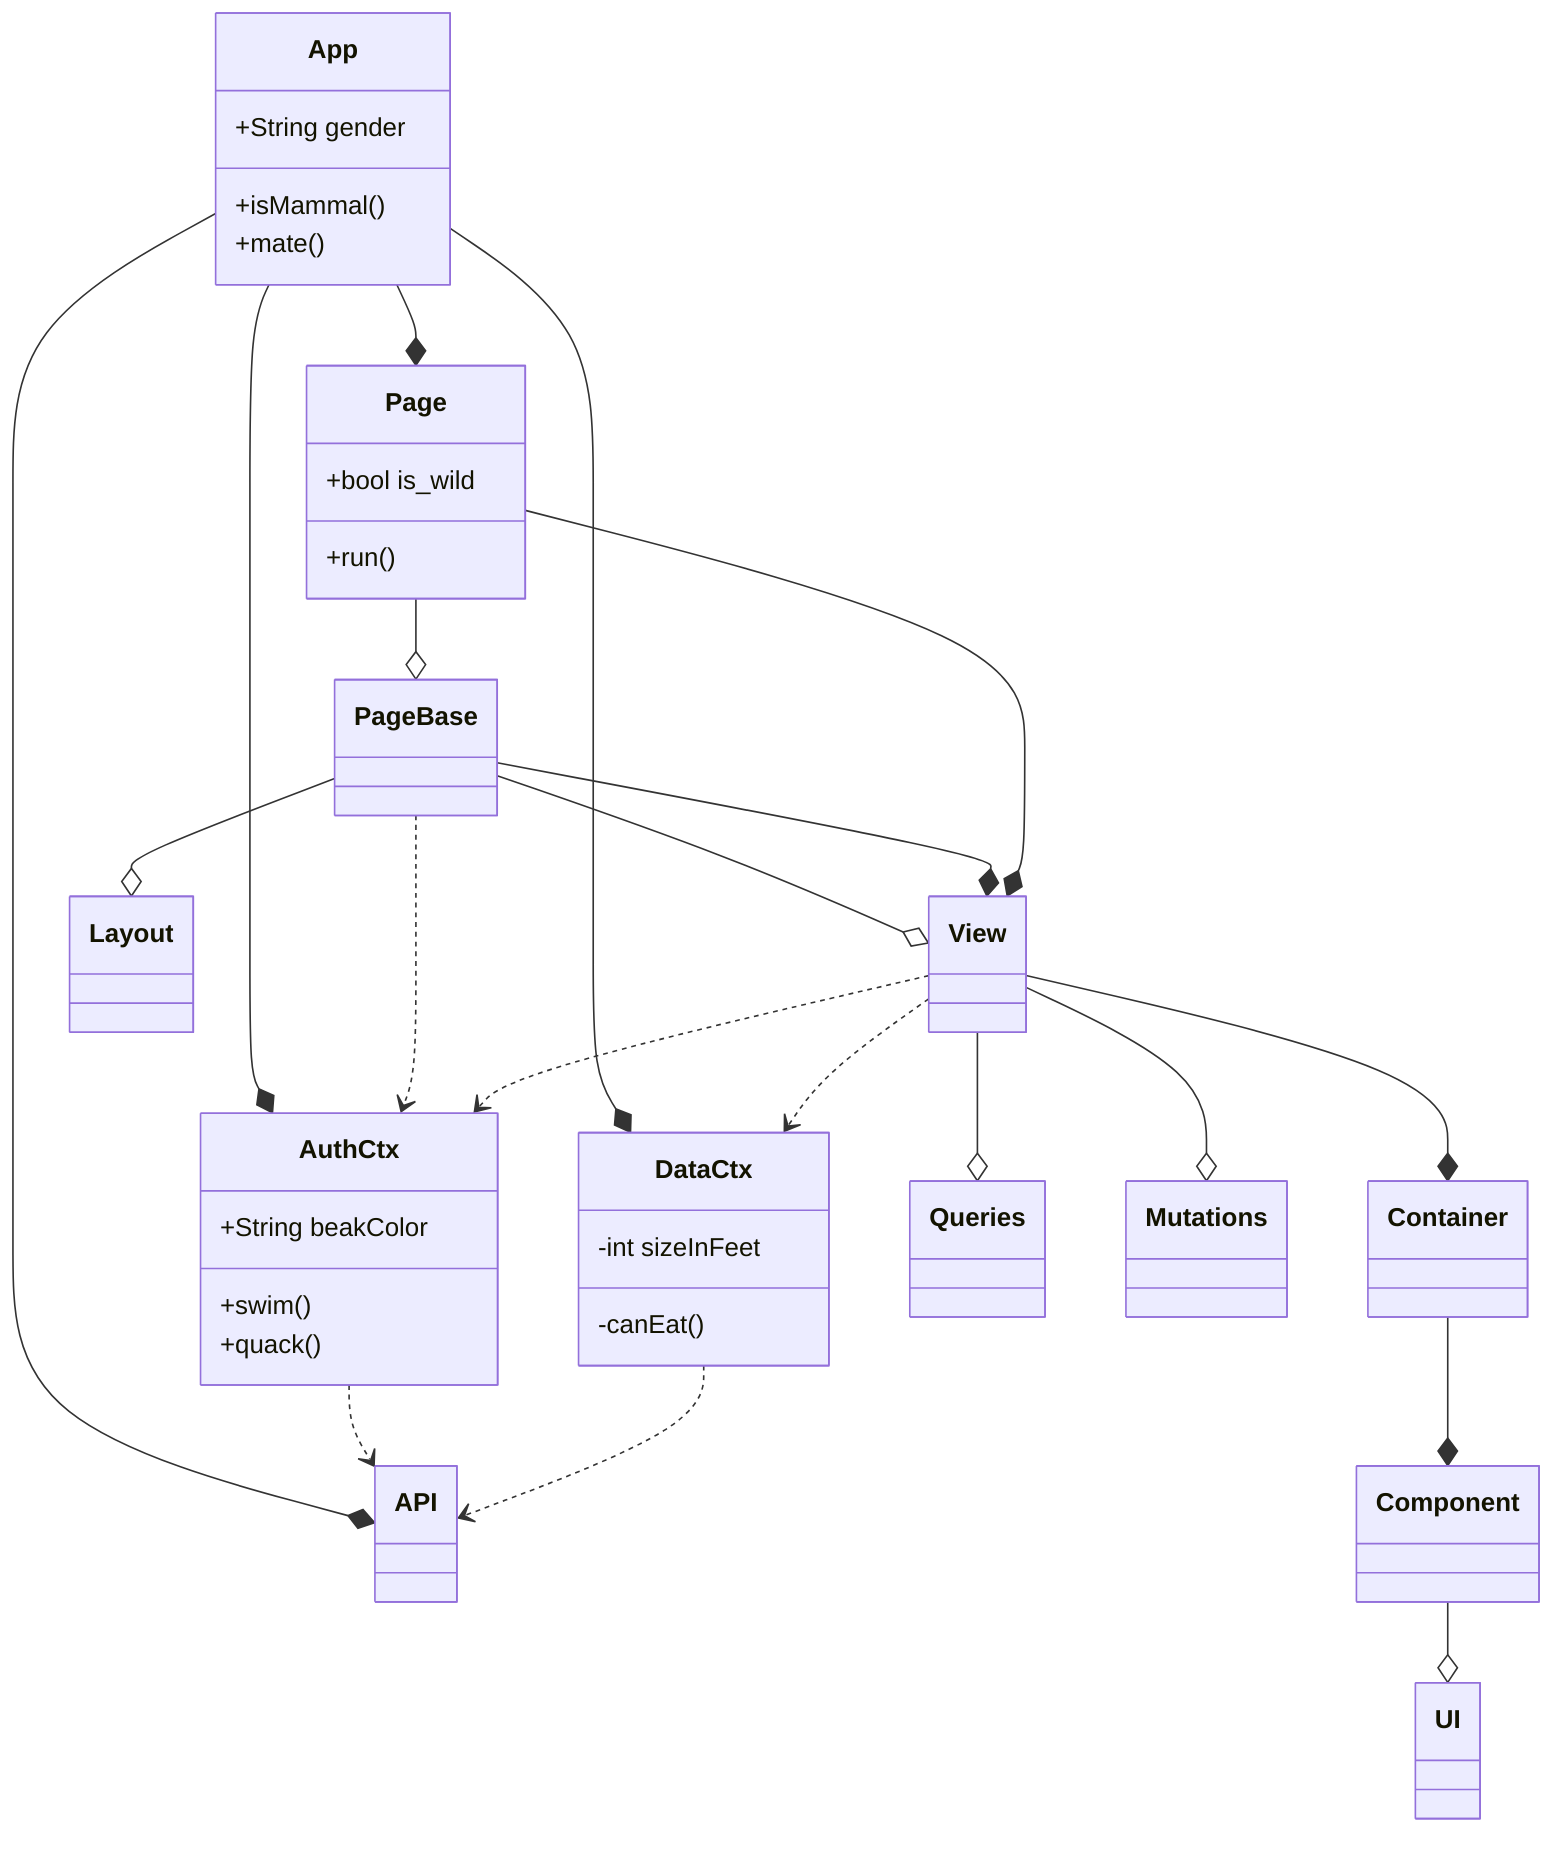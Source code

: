 classDiagram
      App --* API
      App --* AuthCtx
      App --* Page
      App --* DataCtx
      AuthCtx ..> API
      DataCtx ..> API
      Page --o PageBase
      PageBase --o View
      PageBase --* View
      PageBase ..> AuthCtx
      PageBase --o Layout
      Page --* View
      Container --* Component
      View ..> DataCtx
      View ..> AuthCtx
      View --* Container
      View --o Queries
      View --o Mutations
      Component --o UI
      
      View


      App : +String gender
      App: +isMammal()
      App: +mate()
      class AuthCtx{
          +String beakColor
          +swim()
          +quack()
      }
      class DataCtx{
          -int sizeInFeet
          -canEat()
      }
      class Page{
          +bool is_wild
          +run()
      }